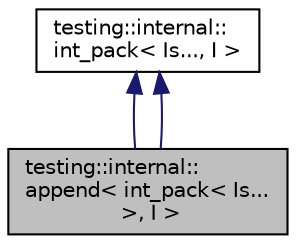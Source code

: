 digraph "testing::internal::append&lt; int_pack&lt; Is... &gt;, I &gt;"
{
 // LATEX_PDF_SIZE
  edge [fontname="Helvetica",fontsize="10",labelfontname="Helvetica",labelfontsize="10"];
  node [fontname="Helvetica",fontsize="10",shape=record];
  Node1 [label="testing::internal::\lappend\< int_pack\< Is...\l \>, I \>",height=0.2,width=0.4,color="black", fillcolor="grey75", style="filled", fontcolor="black",tooltip=" "];
  Node2 -> Node1 [dir="back",color="midnightblue",fontsize="10",style="solid",fontname="Helvetica"];
  Node2 [label="testing::internal::\lint_pack\< Is..., I \>",height=0.2,width=0.4,color="black", fillcolor="white", style="filled",URL="$structtesting_1_1internal_1_1int__pack.html",tooltip=" "];
  Node2 -> Node1 [dir="back",color="midnightblue",fontsize="10",style="solid",fontname="Helvetica"];
}
